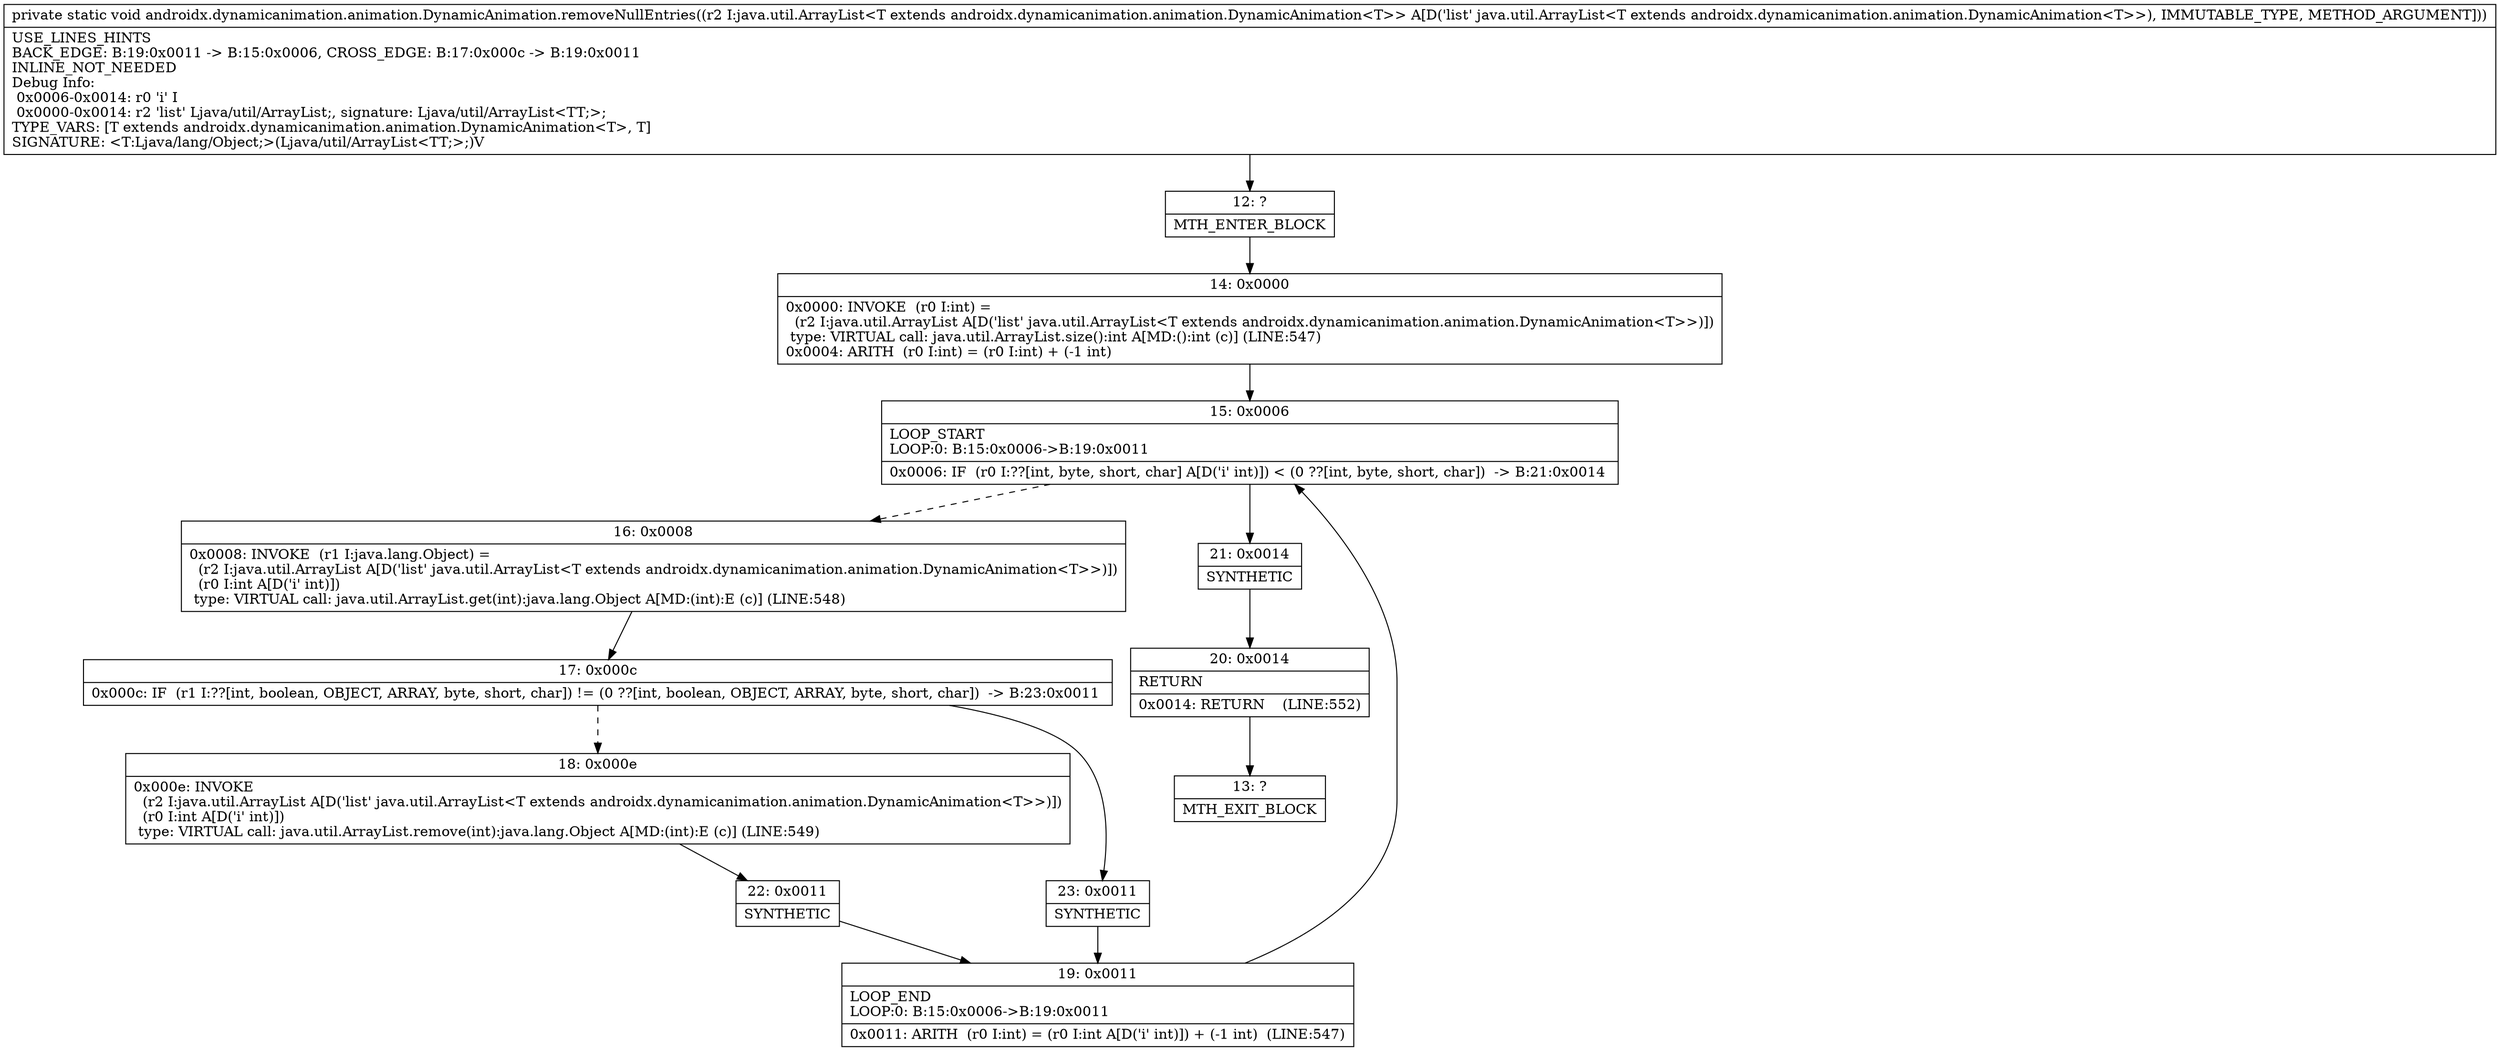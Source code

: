 digraph "CFG forandroidx.dynamicanimation.animation.DynamicAnimation.removeNullEntries(Ljava\/util\/ArrayList;)V" {
Node_12 [shape=record,label="{12\:\ ?|MTH_ENTER_BLOCK\l}"];
Node_14 [shape=record,label="{14\:\ 0x0000|0x0000: INVOKE  (r0 I:int) = \l  (r2 I:java.util.ArrayList A[D('list' java.util.ArrayList\<T extends androidx.dynamicanimation.animation.DynamicAnimation\<T\>\>)])\l type: VIRTUAL call: java.util.ArrayList.size():int A[MD:():int (c)] (LINE:547)\l0x0004: ARITH  (r0 I:int) = (r0 I:int) + (\-1 int) \l}"];
Node_15 [shape=record,label="{15\:\ 0x0006|LOOP_START\lLOOP:0: B:15:0x0006\-\>B:19:0x0011\l|0x0006: IF  (r0 I:??[int, byte, short, char] A[D('i' int)]) \< (0 ??[int, byte, short, char])  \-\> B:21:0x0014 \l}"];
Node_16 [shape=record,label="{16\:\ 0x0008|0x0008: INVOKE  (r1 I:java.lang.Object) = \l  (r2 I:java.util.ArrayList A[D('list' java.util.ArrayList\<T extends androidx.dynamicanimation.animation.DynamicAnimation\<T\>\>)])\l  (r0 I:int A[D('i' int)])\l type: VIRTUAL call: java.util.ArrayList.get(int):java.lang.Object A[MD:(int):E (c)] (LINE:548)\l}"];
Node_17 [shape=record,label="{17\:\ 0x000c|0x000c: IF  (r1 I:??[int, boolean, OBJECT, ARRAY, byte, short, char]) != (0 ??[int, boolean, OBJECT, ARRAY, byte, short, char])  \-\> B:23:0x0011 \l}"];
Node_18 [shape=record,label="{18\:\ 0x000e|0x000e: INVOKE  \l  (r2 I:java.util.ArrayList A[D('list' java.util.ArrayList\<T extends androidx.dynamicanimation.animation.DynamicAnimation\<T\>\>)])\l  (r0 I:int A[D('i' int)])\l type: VIRTUAL call: java.util.ArrayList.remove(int):java.lang.Object A[MD:(int):E (c)] (LINE:549)\l}"];
Node_22 [shape=record,label="{22\:\ 0x0011|SYNTHETIC\l}"];
Node_19 [shape=record,label="{19\:\ 0x0011|LOOP_END\lLOOP:0: B:15:0x0006\-\>B:19:0x0011\l|0x0011: ARITH  (r0 I:int) = (r0 I:int A[D('i' int)]) + (\-1 int)  (LINE:547)\l}"];
Node_23 [shape=record,label="{23\:\ 0x0011|SYNTHETIC\l}"];
Node_21 [shape=record,label="{21\:\ 0x0014|SYNTHETIC\l}"];
Node_20 [shape=record,label="{20\:\ 0x0014|RETURN\l|0x0014: RETURN    (LINE:552)\l}"];
Node_13 [shape=record,label="{13\:\ ?|MTH_EXIT_BLOCK\l}"];
MethodNode[shape=record,label="{private static void androidx.dynamicanimation.animation.DynamicAnimation.removeNullEntries((r2 I:java.util.ArrayList\<T extends androidx.dynamicanimation.animation.DynamicAnimation\<T\>\> A[D('list' java.util.ArrayList\<T extends androidx.dynamicanimation.animation.DynamicAnimation\<T\>\>), IMMUTABLE_TYPE, METHOD_ARGUMENT]))  | USE_LINES_HINTS\lBACK_EDGE: B:19:0x0011 \-\> B:15:0x0006, CROSS_EDGE: B:17:0x000c \-\> B:19:0x0011\lINLINE_NOT_NEEDED\lDebug Info:\l  0x0006\-0x0014: r0 'i' I\l  0x0000\-0x0014: r2 'list' Ljava\/util\/ArrayList;, signature: Ljava\/util\/ArrayList\<TT;\>;\lTYPE_VARS: [T extends androidx.dynamicanimation.animation.DynamicAnimation\<T\>, T]\lSIGNATURE: \<T:Ljava\/lang\/Object;\>(Ljava\/util\/ArrayList\<TT;\>;)V\l}"];
MethodNode -> Node_12;Node_12 -> Node_14;
Node_14 -> Node_15;
Node_15 -> Node_16[style=dashed];
Node_15 -> Node_21;
Node_16 -> Node_17;
Node_17 -> Node_18[style=dashed];
Node_17 -> Node_23;
Node_18 -> Node_22;
Node_22 -> Node_19;
Node_19 -> Node_15;
Node_23 -> Node_19;
Node_21 -> Node_20;
Node_20 -> Node_13;
}

